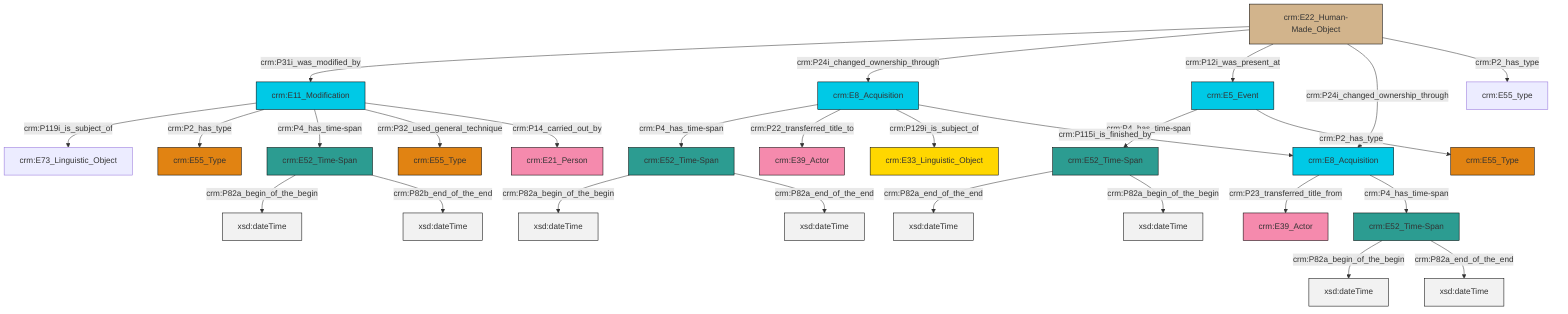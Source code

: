 graph TD
classDef Literal fill:#f2f2f2,stroke:#000000;
classDef CRM_Entity fill:#FFFFFF,stroke:#000000;
classDef Temporal_Entity fill:#00C9E6, stroke:#000000;
classDef Type fill:#E18312, stroke:#000000;
classDef Time-Span fill:#2C9C91, stroke:#000000;
classDef Appellation fill:#FFEB7F, stroke:#000000;
classDef Place fill:#008836, stroke:#000000;
classDef Persistent_Item fill:#B266B2, stroke:#000000;
classDef Conceptual_Object fill:#FFD700, stroke:#000000;
classDef Physical_Thing fill:#D2B48C, stroke:#000000;
classDef Actor fill:#f58aad, stroke:#000000;
classDef PC_Classes fill:#4ce600, stroke:#000000;
classDef Multi fill:#cccccc,stroke:#000000;

4["crm:E52_Time-Span"]:::Time-Span -->|crm:P82a_begin_of_the_begin| 5[xsd:dateTime]:::Literal
8["crm:E5_Event"]:::Temporal_Entity -->|crm:P4_has_time-span| 9["crm:E52_Time-Span"]:::Time-Span
9["crm:E52_Time-Span"]:::Time-Span -->|crm:P82a_end_of_the_end| 12[xsd:dateTime]:::Literal
15["crm:E11_Modification"]:::Temporal_Entity -->|crm:P119i_is_subject_of| 16["crm:E73_Linguistic_Object"]:::Default
0["crm:E52_Time-Span"]:::Time-Span -->|crm:P82a_begin_of_the_begin| 19[xsd:dateTime]:::Literal
6["crm:E8_Acquisition"]:::Temporal_Entity -->|crm:P4_has_time-span| 0["crm:E52_Time-Span"]:::Time-Span
25["crm:E22_Human-Made_Object"]:::Physical_Thing -->|crm:P31i_was_modified_by| 15["crm:E11_Modification"]:::Temporal_Entity
6["crm:E8_Acquisition"]:::Temporal_Entity -->|crm:P22_transferred_title_to| 10["crm:E39_Actor"]:::Actor
8["crm:E5_Event"]:::Temporal_Entity -->|crm:P2_has_type| 26["crm:E55_Type"]:::Type
0["crm:E52_Time-Span"]:::Time-Span -->|crm:P82a_end_of_the_end| 27[xsd:dateTime]:::Literal
25["crm:E22_Human-Made_Object"]:::Physical_Thing -->|crm:P24i_changed_ownership_through| 6["crm:E8_Acquisition"]:::Temporal_Entity
29["crm:E8_Acquisition"]:::Temporal_Entity -->|crm:P23_transferred_title_from| 13["crm:E39_Actor"]:::Actor
30["crm:E52_Time-Span"]:::Time-Span -->|crm:P82a_begin_of_the_begin| 31[xsd:dateTime]:::Literal
6["crm:E8_Acquisition"]:::Temporal_Entity -->|crm:P129i_is_subject_of| 22["crm:E33_Linguistic_Object"]:::Conceptual_Object
4["crm:E52_Time-Span"]:::Time-Span -->|crm:P82a_end_of_the_end| 32[xsd:dateTime]:::Literal
15["crm:E11_Modification"]:::Temporal_Entity -->|crm:P2_has_type| 20["crm:E55_Type"]:::Type
30["crm:E52_Time-Span"]:::Time-Span -->|crm:P82b_end_of_the_end| 35[xsd:dateTime]:::Literal
25["crm:E22_Human-Made_Object"]:::Physical_Thing -->|crm:P12i_was_present_at| 8["crm:E5_Event"]:::Temporal_Entity
9["crm:E52_Time-Span"]:::Time-Span -->|crm:P82a_begin_of_the_begin| 39[xsd:dateTime]:::Literal
25["crm:E22_Human-Made_Object"]:::Physical_Thing -->|crm:P24i_changed_ownership_through| 29["crm:E8_Acquisition"]:::Temporal_Entity
15["crm:E11_Modification"]:::Temporal_Entity -->|crm:P4_has_time-span| 30["crm:E52_Time-Span"]:::Time-Span
15["crm:E11_Modification"]:::Temporal_Entity -->|crm:P32_used_general_technique| 2["crm:E55_Type"]:::Type
6["crm:E8_Acquisition"]:::Temporal_Entity -->|crm:P115i_is_finished_by| 29["crm:E8_Acquisition"]:::Temporal_Entity
25["crm:E22_Human-Made_Object"]:::Physical_Thing -->|crm:P2_has_type| 37["crm:E55_type"]:::Default
15["crm:E11_Modification"]:::Temporal_Entity -->|crm:P14_carried_out_by| 41["crm:E21_Person"]:::Actor
29["crm:E8_Acquisition"]:::Temporal_Entity -->|crm:P4_has_time-span| 4["crm:E52_Time-Span"]:::Time-Span